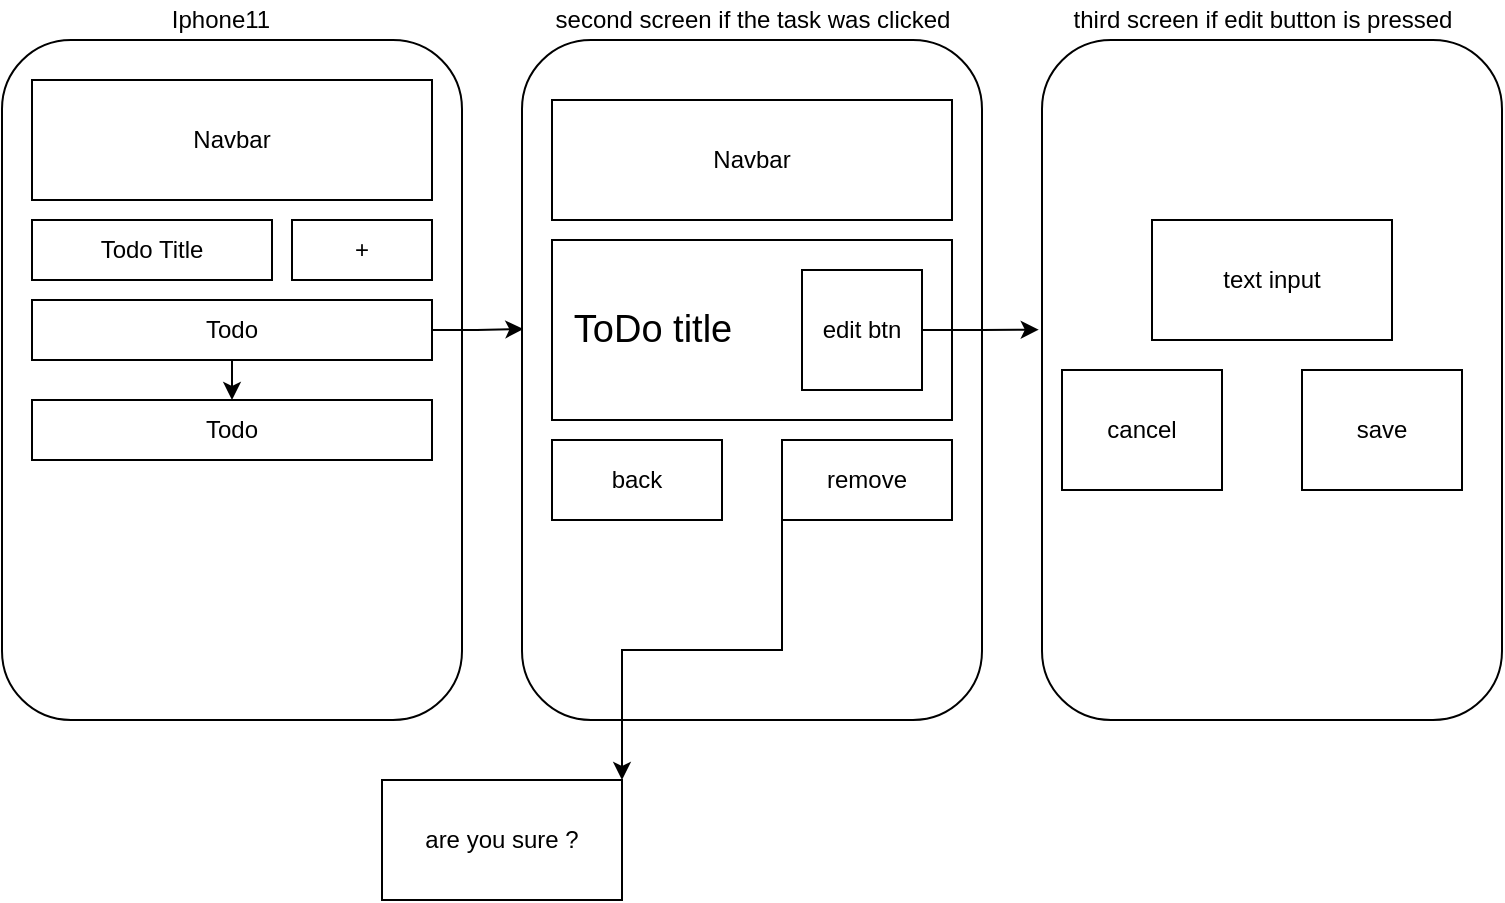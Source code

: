 <mxfile version="14.5.10" type="github">
  <diagram id="LBZDEGwCrCj-avP-HCWu" name="Page-1">
    <mxGraphModel dx="782" dy="468" grid="1" gridSize="10" guides="1" tooltips="1" connect="1" arrows="1" fold="1" page="1" pageScale="1" pageWidth="827" pageHeight="1169" math="0" shadow="0">
      <root>
        <mxCell id="0" />
        <mxCell id="1" parent="0" />
        <mxCell id="T2dKCJuAUOTsMNd2c5Pi-2" value="" style="rounded=1;whiteSpace=wrap;html=1;" vertex="1" parent="1">
          <mxGeometry x="60" y="60" width="230" height="340" as="geometry" />
        </mxCell>
        <mxCell id="aS90rflTA3L6wCCtJnuh-1" value="Navbar&lt;br&gt;" style="rounded=0;whiteSpace=wrap;html=1;" parent="1" vertex="1">
          <mxGeometry x="75" y="80" width="200" height="60" as="geometry" />
        </mxCell>
        <mxCell id="aS90rflTA3L6wCCtJnuh-2" value="Todo Title" style="rounded=0;whiteSpace=wrap;html=1;" parent="1" vertex="1">
          <mxGeometry x="75" y="150" width="120" height="30" as="geometry" />
        </mxCell>
        <mxCell id="aS90rflTA3L6wCCtJnuh-3" value="+" style="rounded=0;whiteSpace=wrap;html=1;" parent="1" vertex="1">
          <mxGeometry x="205" y="150" width="70" height="30" as="geometry" />
        </mxCell>
        <mxCell id="aS90rflTA3L6wCCtJnuh-5" style="edgeStyle=orthogonalEdgeStyle;rounded=0;orthogonalLoop=1;jettySize=auto;html=1;exitX=0.5;exitY=1;exitDx=0;exitDy=0;" parent="1" source="aS90rflTA3L6wCCtJnuh-4" edge="1">
          <mxGeometry relative="1" as="geometry">
            <mxPoint x="175" y="240" as="targetPoint" />
          </mxGeometry>
        </mxCell>
        <mxCell id="T2dKCJuAUOTsMNd2c5Pi-16" style="edgeStyle=orthogonalEdgeStyle;rounded=0;orthogonalLoop=1;jettySize=auto;html=1;exitX=1;exitY=0.5;exitDx=0;exitDy=0;entryX=0.003;entryY=0.425;entryDx=0;entryDy=0;entryPerimeter=0;" edge="1" parent="1" source="aS90rflTA3L6wCCtJnuh-4" target="T2dKCJuAUOTsMNd2c5Pi-4">
          <mxGeometry relative="1" as="geometry" />
        </mxCell>
        <mxCell id="aS90rflTA3L6wCCtJnuh-4" value="Todo" style="rounded=0;whiteSpace=wrap;html=1;" parent="1" vertex="1">
          <mxGeometry x="75" y="190" width="200" height="30" as="geometry" />
        </mxCell>
        <mxCell id="aS90rflTA3L6wCCtJnuh-6" value="Todo" style="rounded=0;whiteSpace=wrap;html=1;" parent="1" vertex="1">
          <mxGeometry x="75" y="240" width="200" height="30" as="geometry" />
        </mxCell>
        <mxCell id="T2dKCJuAUOTsMNd2c5Pi-3" value="Iphone11" style="text;html=1;align=center;verticalAlign=middle;resizable=0;points=[];autosize=1;strokeColor=none;" vertex="1" parent="1">
          <mxGeometry x="139" y="40" width="60" height="20" as="geometry" />
        </mxCell>
        <mxCell id="T2dKCJuAUOTsMNd2c5Pi-4" value="" style="rounded=1;whiteSpace=wrap;html=1;" vertex="1" parent="1">
          <mxGeometry x="320" y="60" width="230" height="340" as="geometry" />
        </mxCell>
        <mxCell id="T2dKCJuAUOTsMNd2c5Pi-5" value="Navbar&lt;br&gt;" style="rounded=0;whiteSpace=wrap;html=1;" vertex="1" parent="1">
          <mxGeometry x="335" y="90" width="200" height="60" as="geometry" />
        </mxCell>
        <mxCell id="T2dKCJuAUOTsMNd2c5Pi-8" value="" style="rounded=0;whiteSpace=wrap;html=1;" vertex="1" parent="1">
          <mxGeometry x="335" y="160" width="200" height="90" as="geometry" />
        </mxCell>
        <mxCell id="T2dKCJuAUOTsMNd2c5Pi-10" value="&lt;font style=&quot;font-size: 19px&quot;&gt;ToDo title&lt;/font&gt;" style="text;html=1;align=center;verticalAlign=middle;resizable=0;points=[];autosize=1;strokeColor=none;" vertex="1" parent="1">
          <mxGeometry x="340" y="195" width="90" height="20" as="geometry" />
        </mxCell>
        <mxCell id="T2dKCJuAUOTsMNd2c5Pi-18" style="edgeStyle=orthogonalEdgeStyle;rounded=0;orthogonalLoop=1;jettySize=auto;html=1;exitX=1;exitY=0.5;exitDx=0;exitDy=0;entryX=-0.007;entryY=0.426;entryDx=0;entryDy=0;entryPerimeter=0;" edge="1" parent="1" source="T2dKCJuAUOTsMNd2c5Pi-12" target="T2dKCJuAUOTsMNd2c5Pi-17">
          <mxGeometry relative="1" as="geometry" />
        </mxCell>
        <mxCell id="T2dKCJuAUOTsMNd2c5Pi-12" value="edit btn" style="rounded=0;whiteSpace=wrap;html=1;" vertex="1" parent="1">
          <mxGeometry x="460" y="175" width="60" height="60" as="geometry" />
        </mxCell>
        <mxCell id="T2dKCJuAUOTsMNd2c5Pi-13" value="back" style="rounded=0;whiteSpace=wrap;html=1;" vertex="1" parent="1">
          <mxGeometry x="335" y="260" width="85" height="40" as="geometry" />
        </mxCell>
        <mxCell id="T2dKCJuAUOTsMNd2c5Pi-25" style="edgeStyle=orthogonalEdgeStyle;rounded=0;orthogonalLoop=1;jettySize=auto;html=1;exitX=0;exitY=1;exitDx=0;exitDy=0;entryX=1;entryY=0;entryDx=0;entryDy=0;" edge="1" parent="1" source="T2dKCJuAUOTsMNd2c5Pi-15" target="T2dKCJuAUOTsMNd2c5Pi-24">
          <mxGeometry relative="1" as="geometry" />
        </mxCell>
        <mxCell id="T2dKCJuAUOTsMNd2c5Pi-15" value="remove" style="rounded=0;whiteSpace=wrap;html=1;" vertex="1" parent="1">
          <mxGeometry x="450" y="260" width="85" height="40" as="geometry" />
        </mxCell>
        <mxCell id="T2dKCJuAUOTsMNd2c5Pi-17" value="" style="rounded=1;whiteSpace=wrap;html=1;" vertex="1" parent="1">
          <mxGeometry x="580" y="60" width="230" height="340" as="geometry" />
        </mxCell>
        <mxCell id="T2dKCJuAUOTsMNd2c5Pi-19" value="second screen if the task was clicked" style="text;html=1;align=center;verticalAlign=middle;resizable=0;points=[];autosize=1;strokeColor=none;" vertex="1" parent="1">
          <mxGeometry x="330" y="40" width="210" height="20" as="geometry" />
        </mxCell>
        <mxCell id="T2dKCJuAUOTsMNd2c5Pi-20" value="third screen if edit button is pressed" style="text;html=1;align=center;verticalAlign=middle;resizable=0;points=[];autosize=1;strokeColor=none;" vertex="1" parent="1">
          <mxGeometry x="590" y="40" width="200" height="20" as="geometry" />
        </mxCell>
        <mxCell id="T2dKCJuAUOTsMNd2c5Pi-21" value="text input" style="rounded=0;whiteSpace=wrap;html=1;" vertex="1" parent="1">
          <mxGeometry x="635" y="150" width="120" height="60" as="geometry" />
        </mxCell>
        <mxCell id="T2dKCJuAUOTsMNd2c5Pi-22" value="cancel" style="rounded=0;whiteSpace=wrap;html=1;" vertex="1" parent="1">
          <mxGeometry x="590" y="225" width="80" height="60" as="geometry" />
        </mxCell>
        <mxCell id="T2dKCJuAUOTsMNd2c5Pi-23" value="save" style="rounded=0;whiteSpace=wrap;html=1;" vertex="1" parent="1">
          <mxGeometry x="710" y="225" width="80" height="60" as="geometry" />
        </mxCell>
        <mxCell id="T2dKCJuAUOTsMNd2c5Pi-24" value="are you sure ?" style="rounded=0;whiteSpace=wrap;html=1;" vertex="1" parent="1">
          <mxGeometry x="250" y="430" width="120" height="60" as="geometry" />
        </mxCell>
      </root>
    </mxGraphModel>
  </diagram>
</mxfile>
